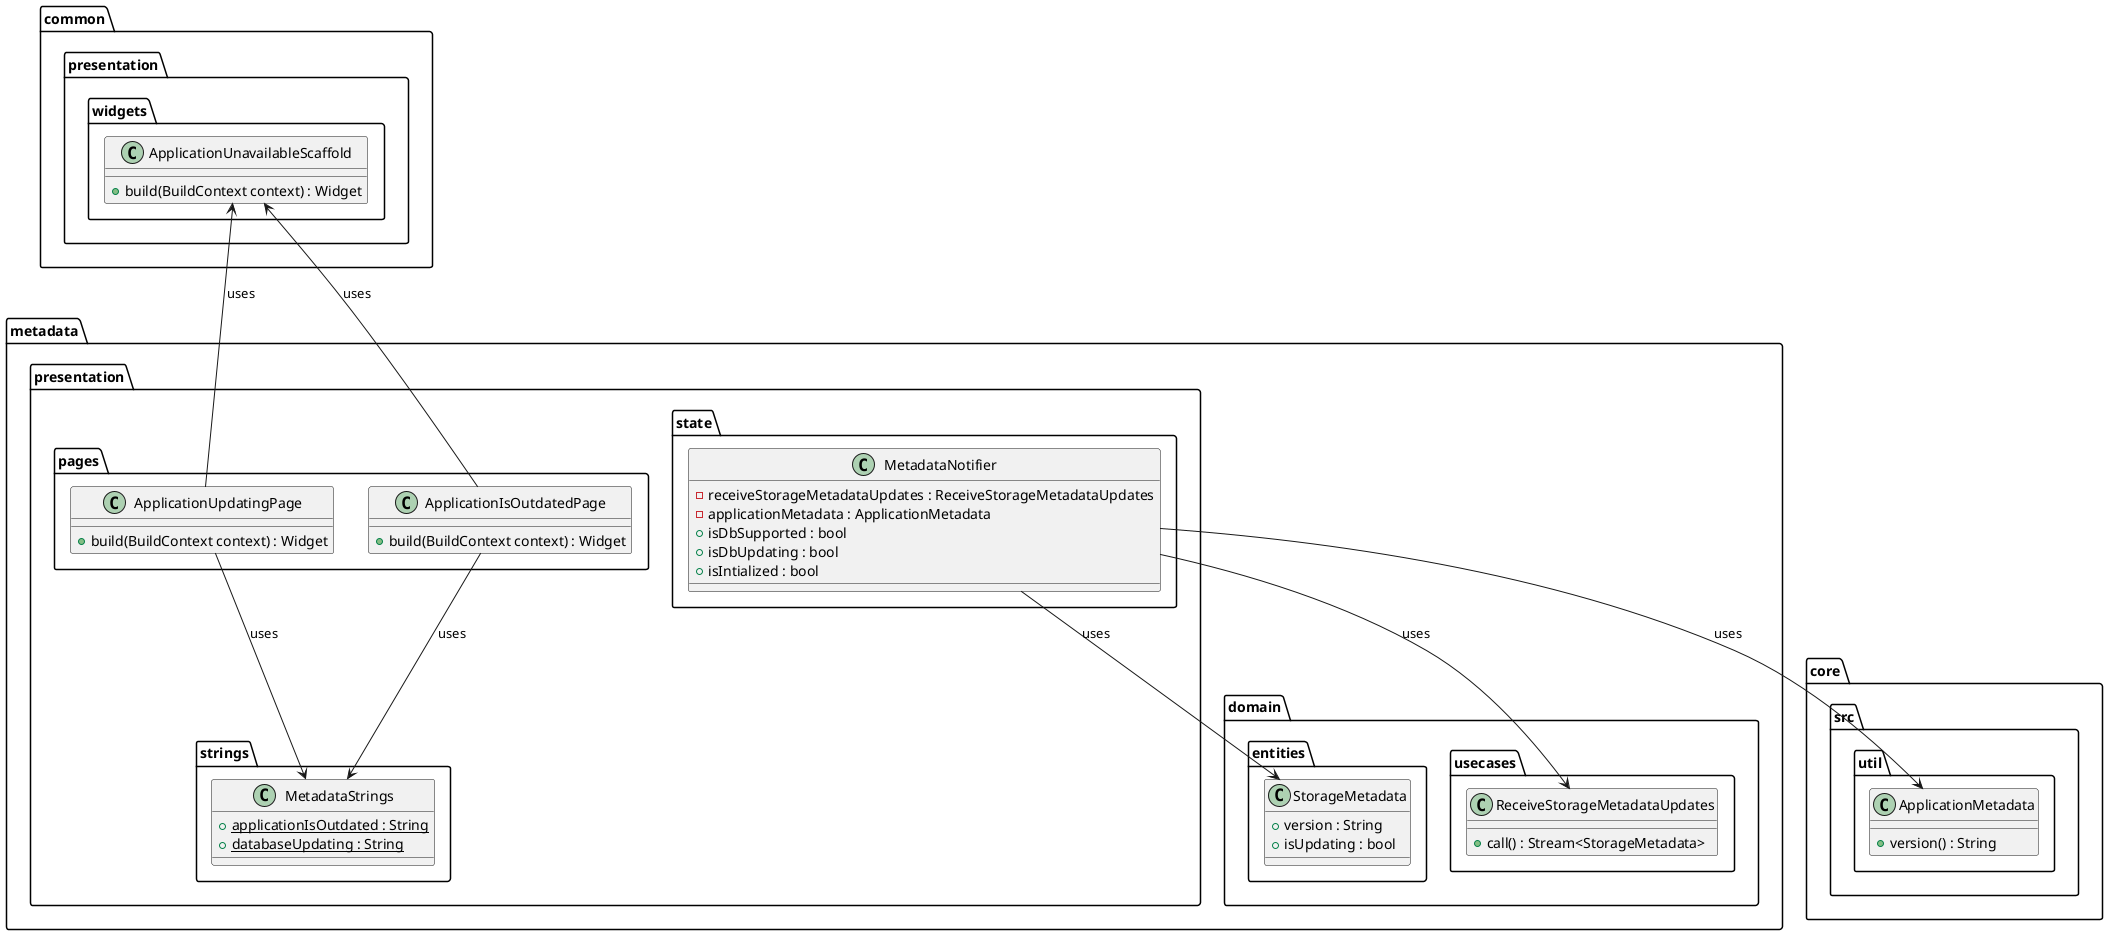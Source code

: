 @startuml metadata_presentation_class_diagram

package core.src.util {
    class ApplicationMetadata {
        + version() : String
    }
}

package common.presentation.widgets {
    class ApplicationUnavailableScaffold {
        + build(BuildContext context) : Widget
    }
}

package metadata {
    package domain {
        package entities {
            class StorageMetadata {
                + version : String
                + isUpdating : bool
            }
        }


        package usecases {
            class ReceiveStorageMetadataUpdates {
                + call() : Stream<StorageMetadata>
            }
        }
    }

    package presentation {
        package state {
            class MetadataNotifier {
                - receiveStorageMetadataUpdates : ReceiveStorageMetadataUpdates
                - applicationMetadata : ApplicationMetadata
                + isDbSupported : bool
                + isDbUpdating : bool
                + isIntialized : bool
            }
        }

        package pages {
            class ApplicationUpdatingPage {
                + build(BuildContext context) : Widget
            }
            class ApplicationIsOutdatedPage {
                + build(BuildContext context) : Widget
            }
        }

        package strings {
            class MetadataStrings {
                + {static} applicationIsOutdated : String
                + {static} databaseUpdating : String
            }
        }
    }
}

MetadataNotifier --> ApplicationMetadata : uses
MetadataNotifier --> ReceiveStorageMetadataUpdates : uses
MetadataNotifier --> StorageMetadata : uses

ApplicationUpdatingPage --> MetadataStrings : uses
ApplicationIsOutdatedPage --> MetadataStrings : uses

ApplicationUpdatingPage -up-> ApplicationUnavailableScaffold : uses
ApplicationIsOutdatedPage -up-> ApplicationUnavailableScaffold : uses

@enduml
